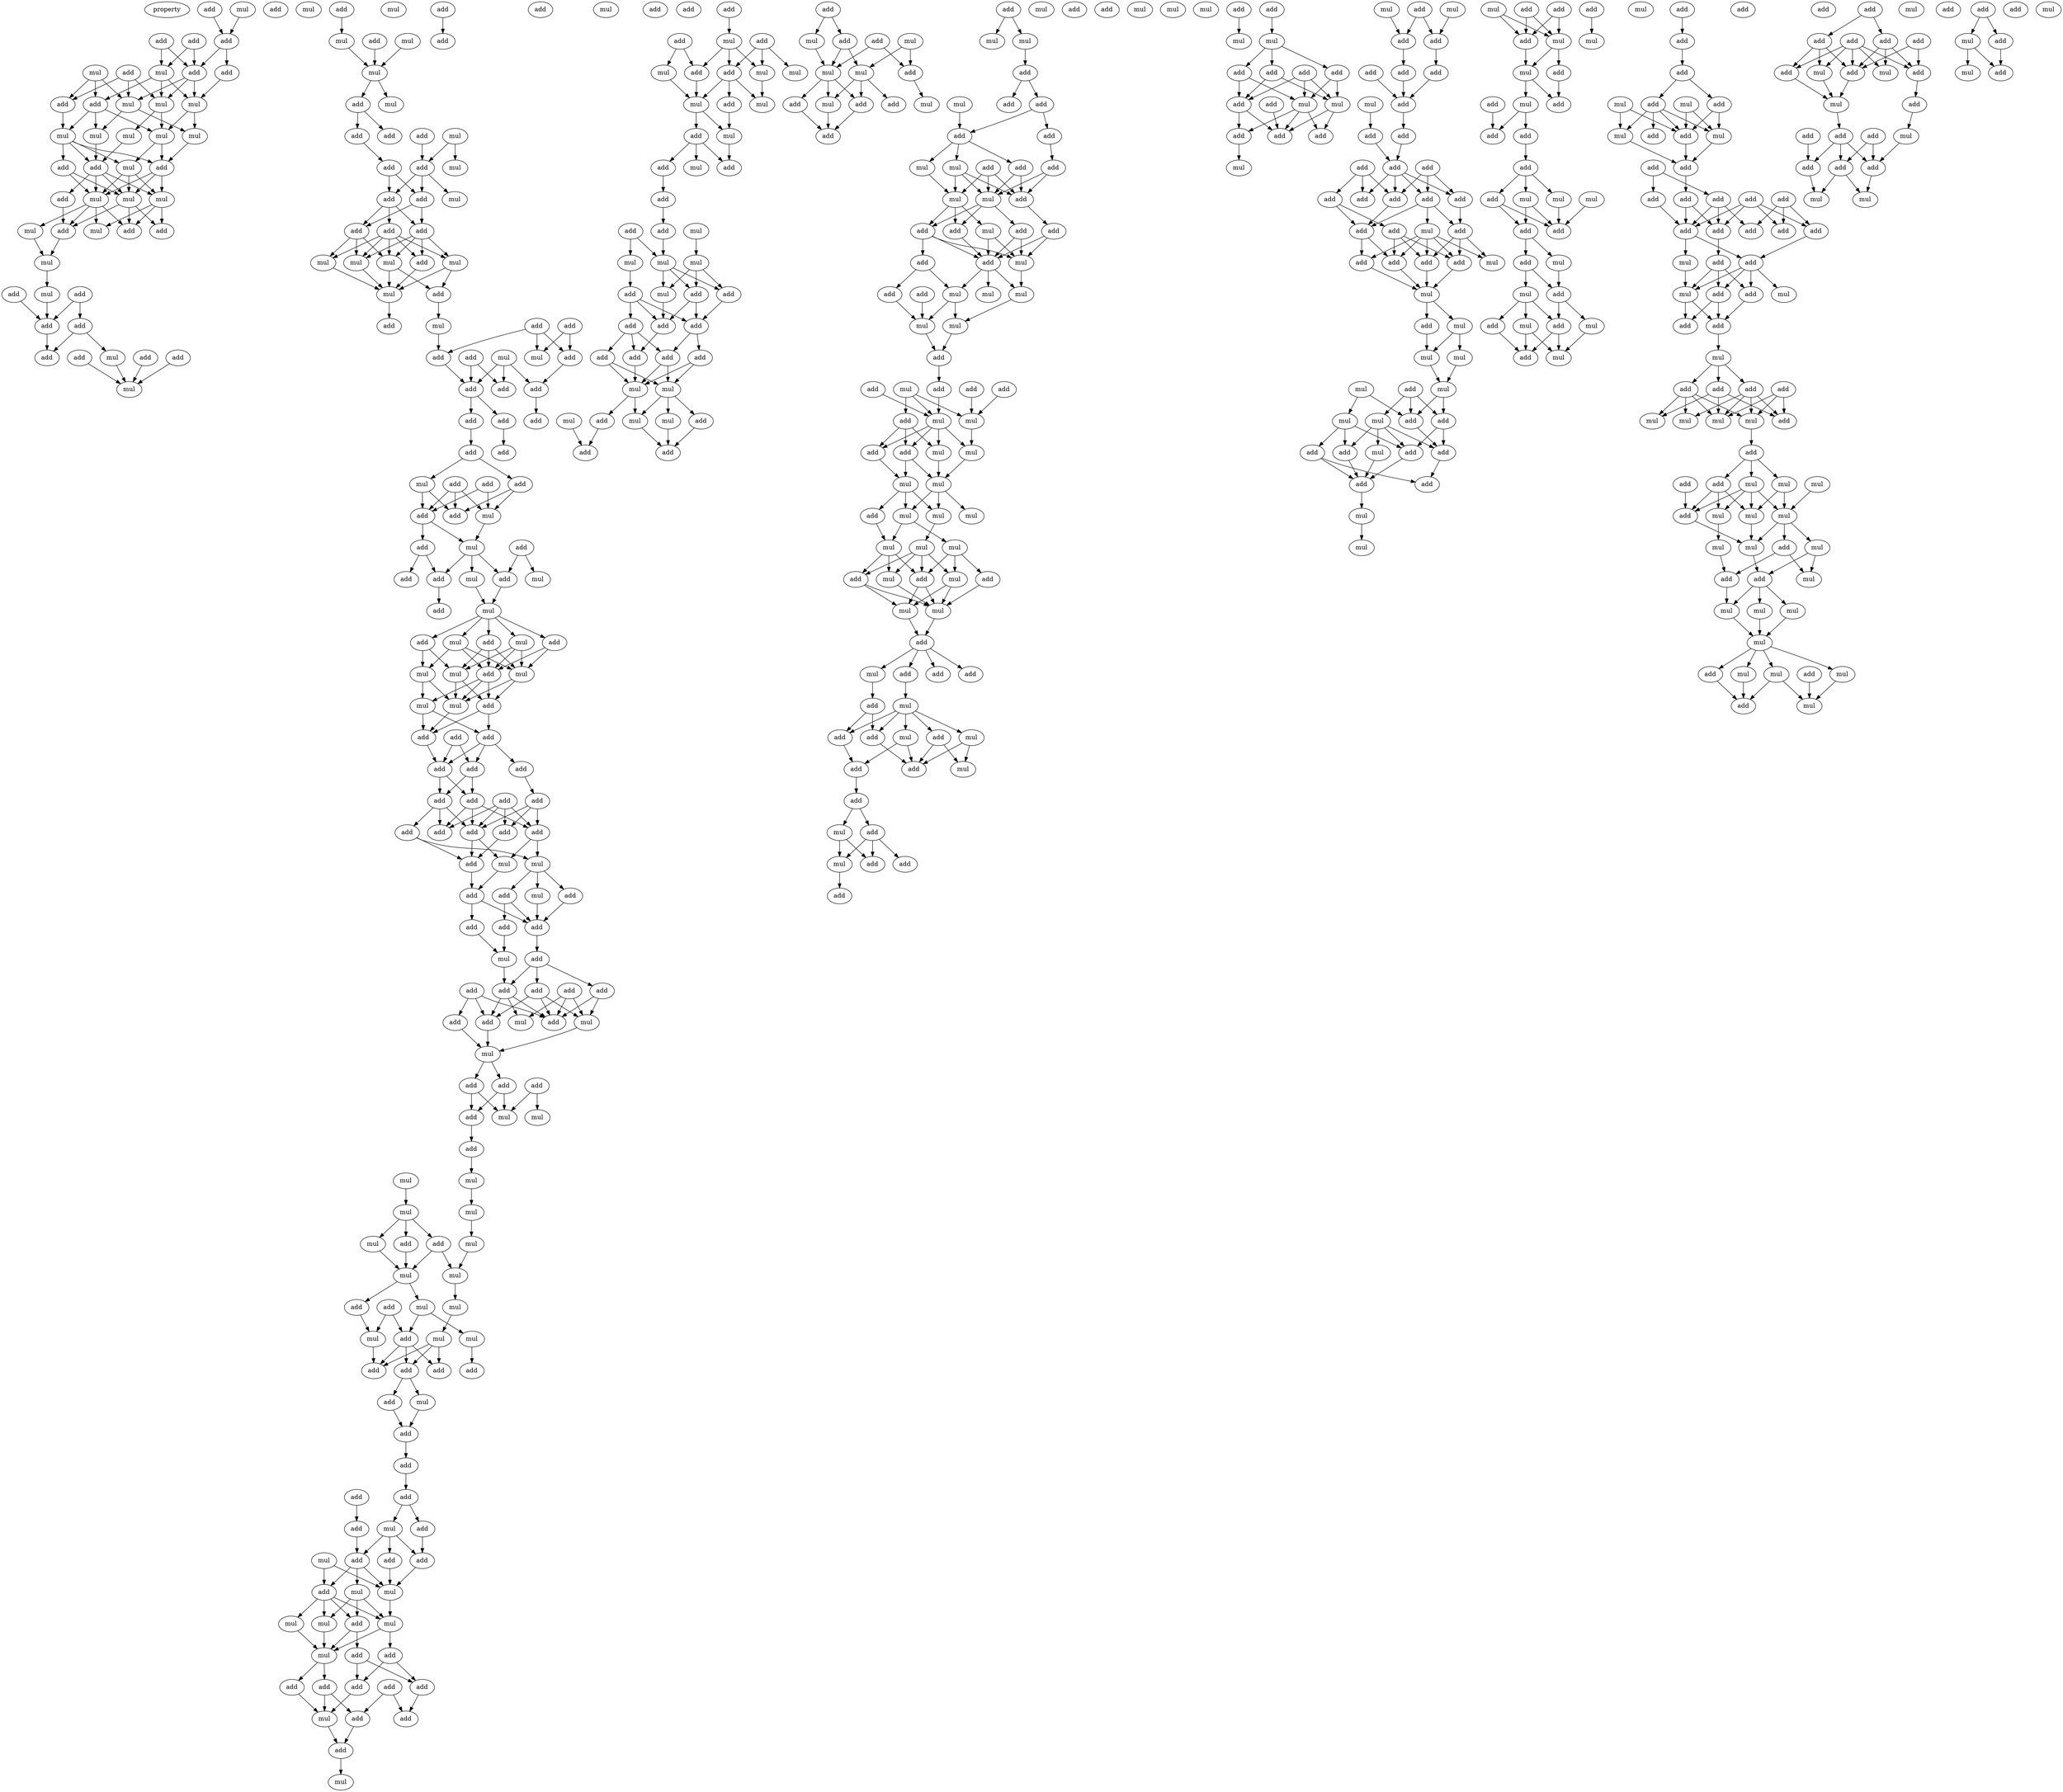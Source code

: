 digraph {
    node [fontcolor=black]
    property [mul=2,lf=1.9]
    0 [ label = add ];
    1 [ label = mul ];
    2 [ label = add ];
    3 [ label = add ];
    4 [ label = add ];
    5 [ label = add ];
    6 [ label = mul ];
    7 [ label = mul ];
    8 [ label = add ];
    9 [ label = add ];
    10 [ label = add ];
    11 [ label = add ];
    12 [ label = mul ];
    13 [ label = add ];
    14 [ label = mul ];
    15 [ label = mul ];
    16 [ label = mul ];
    17 [ label = mul ];
    18 [ label = mul ];
    19 [ label = mul ];
    20 [ label = mul ];
    21 [ label = add ];
    22 [ label = add ];
    23 [ label = add ];
    24 [ label = mul ];
    25 [ label = mul ];
    26 [ label = mul ];
    27 [ label = mul ];
    28 [ label = add ];
    29 [ label = add ];
    30 [ label = mul ];
    31 [ label = add ];
    32 [ label = mul ];
    33 [ label = add ];
    34 [ label = mul ];
    35 [ label = add ];
    36 [ label = mul ];
    37 [ label = add ];
    38 [ label = add ];
    39 [ label = add ];
    40 [ label = mul ];
    41 [ label = add ];
    42 [ label = add ];
    43 [ label = add ];
    44 [ label = add ];
    45 [ label = mul ];
    46 [ label = mul ];
    47 [ label = add ];
    48 [ label = mul ];
    49 [ label = add ];
    50 [ label = mul ];
    51 [ label = mul ];
    52 [ label = mul ];
    53 [ label = add ];
    54 [ label = mul ];
    55 [ label = add ];
    56 [ label = add ];
    57 [ label = mul ];
    58 [ label = add ];
    59 [ label = mul ];
    60 [ label = add ];
    61 [ label = add ];
    62 [ label = add ];
    63 [ label = mul ];
    64 [ label = add ];
    65 [ label = add ];
    66 [ label = add ];
    67 [ label = add ];
    68 [ label = mul ];
    69 [ label = mul ];
    70 [ label = mul ];
    71 [ label = add ];
    72 [ label = mul ];
    73 [ label = add ];
    74 [ label = mul ];
    75 [ label = add ];
    76 [ label = add ];
    77 [ label = add ];
    78 [ label = mul ];
    79 [ label = add ];
    80 [ label = add ];
    81 [ label = mul ];
    82 [ label = add ];
    83 [ label = mul ];
    84 [ label = add ];
    85 [ label = add ];
    86 [ label = add ];
    87 [ label = add ];
    88 [ label = add ];
    89 [ label = add ];
    90 [ label = add ];
    91 [ label = add ];
    92 [ label = add ];
    93 [ label = add ];
    94 [ label = add ];
    95 [ label = mul ];
    96 [ label = add ];
    97 [ label = add ];
    98 [ label = mul ];
    99 [ label = add ];
    100 [ label = add ];
    101 [ label = add ];
    102 [ label = add ];
    103 [ label = add ];
    104 [ label = mul ];
    105 [ label = add ];
    106 [ label = mul ];
    107 [ label = add ];
    108 [ label = mul ];
    109 [ label = add ];
    110 [ label = mul ];
    111 [ label = add ];
    112 [ label = add ];
    113 [ label = mul ];
    114 [ label = mul ];
    115 [ label = add ];
    116 [ label = add ];
    117 [ label = add ];
    118 [ label = mul ];
    119 [ label = mul ];
    120 [ label = mul ];
    121 [ label = mul ];
    122 [ label = add ];
    123 [ label = mul ];
    124 [ label = add ];
    125 [ label = add ];
    126 [ label = add ];
    127 [ label = add ];
    128 [ label = add ];
    129 [ label = add ];
    130 [ label = add ];
    131 [ label = add ];
    132 [ label = add ];
    133 [ label = add ];
    134 [ label = add ];
    135 [ label = add ];
    136 [ label = add ];
    137 [ label = add ];
    138 [ label = add ];
    139 [ label = add ];
    140 [ label = mul ];
    141 [ label = mul ];
    142 [ label = mul ];
    143 [ label = add ];
    144 [ label = add ];
    145 [ label = add ];
    146 [ label = add ];
    147 [ label = add ];
    148 [ label = add ];
    149 [ label = add ];
    150 [ label = mul ];
    151 [ label = add ];
    152 [ label = add ];
    153 [ label = add ];
    154 [ label = add ];
    155 [ label = add ];
    156 [ label = add ];
    157 [ label = add ];
    158 [ label = mul ];
    159 [ label = mul ];
    160 [ label = add ];
    161 [ label = mul ];
    162 [ label = add ];
    163 [ label = add ];
    164 [ label = add ];
    165 [ label = mul ];
    166 [ label = add ];
    167 [ label = mul ];
    168 [ label = add ];
    169 [ label = mul ];
    170 [ label = mul ];
    171 [ label = mul ];
    172 [ label = mul ];
    173 [ label = mul ];
    174 [ label = mul ];
    175 [ label = add ];
    176 [ label = mul ];
    177 [ label = add ];
    178 [ label = mul ];
    179 [ label = mul ];
    180 [ label = mul ];
    181 [ label = add ];
    182 [ label = mul ];
    183 [ label = add ];
    184 [ label = add ];
    185 [ label = mul ];
    186 [ label = mul ];
    187 [ label = mul ];
    188 [ label = add ];
    189 [ label = add ];
    190 [ label = add ];
    191 [ label = add ];
    192 [ label = add ];
    193 [ label = mul ];
    194 [ label = add ];
    195 [ label = add ];
    196 [ label = add ];
    197 [ label = add ];
    198 [ label = add ];
    199 [ label = add ];
    200 [ label = add ];
    201 [ label = mul ];
    202 [ label = add ];
    203 [ label = mul ];
    204 [ label = add ];
    205 [ label = add ];
    206 [ label = add ];
    207 [ label = add ];
    208 [ label = mul ];
    209 [ label = mul ];
    210 [ label = mul ];
    211 [ label = mul ];
    212 [ label = add ];
    213 [ label = mul ];
    214 [ label = add ];
    215 [ label = mul ];
    216 [ label = add ];
    217 [ label = add ];
    218 [ label = add ];
    219 [ label = add ];
    220 [ label = add ];
    221 [ label = add ];
    222 [ label = add ];
    223 [ label = mul ];
    224 [ label = add ];
    225 [ label = add ];
    226 [ label = mul ];
    227 [ label = add ];
    228 [ label = add ];
    229 [ label = add ];
    230 [ label = mul ];
    231 [ label = add ];
    232 [ label = add ];
    233 [ label = mul ];
    234 [ label = mul ];
    235 [ label = mul ];
    236 [ label = add ];
    237 [ label = mul ];
    238 [ label = mul ];
    239 [ label = mul ];
    240 [ label = add ];
    241 [ label = add ];
    242 [ label = mul ];
    243 [ label = add ];
    244 [ label = add ];
    245 [ label = add ];
    246 [ label = add ];
    247 [ label = mul ];
    248 [ label = mul ];
    249 [ label = mul ];
    250 [ label = mul ];
    251 [ label = mul ];
    252 [ label = add ];
    253 [ label = add ];
    254 [ label = add ];
    255 [ label = add ];
    256 [ label = add ];
    257 [ label = add ];
    258 [ label = add ];
    259 [ label = add ];
    260 [ label = add ];
    261 [ label = add ];
    262 [ label = mul ];
    263 [ label = mul ];
    264 [ label = add ];
    265 [ label = mul ];
    266 [ label = mul ];
    267 [ label = add ];
    268 [ label = mul ];
    269 [ label = add ];
    270 [ label = add ];
    271 [ label = add ];
    272 [ label = mul ];
    273 [ label = mul ];
    274 [ label = add ];
    275 [ label = add ];
    276 [ label = mul ];
    277 [ label = mul ];
    278 [ label = add ];
    279 [ label = mul ];
    280 [ label = add ];
    281 [ label = add ];
    282 [ label = mul ];
    283 [ label = add ];
    284 [ label = add ];
    285 [ label = add ];
    286 [ label = mul ];
    287 [ label = mul ];
    288 [ label = mul ];
    289 [ label = add ];
    290 [ label = add ];
    291 [ label = mul ];
    292 [ label = add ];
    293 [ label = add ];
    294 [ label = add ];
    295 [ label = add ];
    296 [ label = mul ];
    297 [ label = mul ];
    298 [ label = add ];
    299 [ label = add ];
    300 [ label = add ];
    301 [ label = mul ];
    302 [ label = mul ];
    303 [ label = add ];
    304 [ label = add ];
    305 [ label = mul ];
    306 [ label = add ];
    307 [ label = add ];
    308 [ label = mul ];
    309 [ label = add ];
    310 [ label = add ];
    311 [ label = mul ];
    312 [ label = add ];
    313 [ label = mul ];
    314 [ label = mul ];
    315 [ label = add ];
    316 [ label = mul ];
    317 [ label = mul ];
    318 [ label = add ];
    319 [ label = add ];
    320 [ label = add ];
    321 [ label = add ];
    322 [ label = mul ];
    323 [ label = add ];
    324 [ label = mul ];
    325 [ label = mul ];
    326 [ label = add ];
    327 [ label = add ];
    328 [ label = mul ];
    329 [ label = add ];
    330 [ label = mul ];
    331 [ label = add ];
    332 [ label = mul ];
    333 [ label = mul ];
    334 [ label = mul ];
    335 [ label = mul ];
    336 [ label = add ];
    337 [ label = mul ];
    338 [ label = mul ];
    339 [ label = mul ];
    340 [ label = mul ];
    341 [ label = add ];
    342 [ label = mul ];
    343 [ label = add ];
    344 [ label = mul ];
    345 [ label = add ];
    346 [ label = mul ];
    347 [ label = mul ];
    348 [ label = add ];
    349 [ label = add ];
    350 [ label = add ];
    351 [ label = mul ];
    352 [ label = add ];
    353 [ label = add ];
    354 [ label = mul ];
    355 [ label = mul ];
    356 [ label = mul ];
    357 [ label = add ];
    358 [ label = add ];
    359 [ label = add ];
    360 [ label = add ];
    361 [ label = add ];
    362 [ label = mul ];
    363 [ label = add ];
    364 [ label = mul ];
    365 [ label = add ];
    366 [ label = add ];
    367 [ label = add ];
    368 [ label = mul ];
    369 [ label = add ];
    370 [ label = mul ];
    371 [ label = add ];
    372 [ label = mul ];
    373 [ label = mul ];
    374 [ label = add ];
    375 [ label = add ];
    376 [ label = mul ];
    377 [ label = mul ];
    378 [ label = add ];
    379 [ label = add ];
    380 [ label = add ];
    381 [ label = add ];
    382 [ label = mul ];
    383 [ label = add ];
    384 [ label = mul ];
    385 [ label = add ];
    386 [ label = add ];
    387 [ label = add ];
    388 [ label = add ];
    389 [ label = mul ];
    390 [ label = mul ];
    391 [ label = mul ];
    392 [ label = add ];
    393 [ label = add ];
    394 [ label = add ];
    395 [ label = add ];
    396 [ label = add ];
    397 [ label = add ];
    398 [ label = add ];
    399 [ label = mul ];
    400 [ label = add ];
    401 [ label = add ];
    402 [ label = add ];
    403 [ label = add ];
    404 [ label = add ];
    405 [ label = add ];
    406 [ label = add ];
    407 [ label = add ];
    408 [ label = add ];
    409 [ label = add ];
    410 [ label = add ];
    411 [ label = add ];
    412 [ label = add ];
    413 [ label = mul ];
    414 [ label = add ];
    415 [ label = add ];
    416 [ label = add ];
    417 [ label = add ];
    418 [ label = mul ];
    419 [ label = mul ];
    420 [ label = add ];
    421 [ label = mul ];
    422 [ label = mul ];
    423 [ label = mul ];
    424 [ label = add ];
    425 [ label = mul ];
    426 [ label = mul ];
    427 [ label = mul ];
    428 [ label = mul ];
    429 [ label = add ];
    430 [ label = add ];
    431 [ label = add ];
    432 [ label = mul ];
    433 [ label = add ];
    434 [ label = add ];
    435 [ label = add ];
    436 [ label = add ];
    437 [ label = add ];
    438 [ label = mul ];
    439 [ label = mul ];
    440 [ label = add ];
    441 [ label = add ];
    442 [ label = mul ];
    443 [ label = mul ];
    444 [ label = add ];
    445 [ label = mul ];
    446 [ label = add ];
    447 [ label = add ];
    448 [ label = mul ];
    449 [ label = add ];
    450 [ label = add ];
    451 [ label = add ];
    452 [ label = add ];
    453 [ label = mul ];
    454 [ label = mul ];
    455 [ label = mul ];
    456 [ label = add ];
    457 [ label = add ];
    458 [ label = add ];
    459 [ label = mul ];
    460 [ label = add ];
    461 [ label = mul ];
    462 [ label = add ];
    463 [ label = add ];
    464 [ label = mul ];
    465 [ label = mul ];
    466 [ label = add ];
    467 [ label = add ];
    468 [ label = mul ];
    469 [ label = add ];
    470 [ label = mul ];
    471 [ label = mul ];
    472 [ label = add ];
    473 [ label = add ];
    474 [ label = add ];
    475 [ label = add ];
    476 [ label = add ];
    477 [ label = mul ];
    478 [ label = mul ];
    479 [ label = add ];
    480 [ label = add ];
    481 [ label = mul ];
    482 [ label = add ];
    483 [ label = add ];
    484 [ label = mul ];
    485 [ label = add ];
    486 [ label = add ];
    487 [ label = add ];
    488 [ label = add ];
    489 [ label = add ];
    490 [ label = add ];
    491 [ label = add ];
    492 [ label = add ];
    493 [ label = add ];
    494 [ label = add ];
    495 [ label = add ];
    496 [ label = add ];
    497 [ label = mul ];
    498 [ label = add ];
    499 [ label = add ];
    500 [ label = add ];
    501 [ label = mul ];
    502 [ label = mul ];
    503 [ label = add ];
    504 [ label = add ];
    505 [ label = add ];
    506 [ label = mul ];
    507 [ label = add ];
    508 [ label = add ];
    509 [ label = add ];
    510 [ label = add ];
    511 [ label = mul ];
    512 [ label = mul ];
    513 [ label = mul ];
    514 [ label = add ];
    515 [ label = mul ];
    516 [ label = add ];
    517 [ label = mul ];
    518 [ label = add ];
    519 [ label = mul ];
    520 [ label = add ];
    521 [ label = mul ];
    522 [ label = mul ];
    523 [ label = mul ];
    524 [ label = add ];
    525 [ label = mul ];
    526 [ label = mul ];
    527 [ label = mul ];
    528 [ label = mul ];
    529 [ label = add ];
    530 [ label = add ];
    531 [ label = mul ];
    532 [ label = add ];
    533 [ label = mul ];
    534 [ label = mul ];
    535 [ label = mul ];
    536 [ label = mul ];
    537 [ label = mul ];
    538 [ label = mul ];
    539 [ label = add ];
    540 [ label = add ];
    541 [ label = mul ];
    542 [ label = add ];
    543 [ label = mul ];
    544 [ label = add ];
    545 [ label = add ];
    546 [ label = mul ];
    547 [ label = add ];
    548 [ label = add ];
    549 [ label = add ];
    550 [ label = mul ];
    551 [ label = add ];
    552 [ label = add ];
    553 [ label = add ];
    554 [ label = mul ];
    555 [ label = add ];
    556 [ label = mul ];
    557 [ label = add ];
    558 [ label = add ];
    559 [ label = add ];
    560 [ label = mul ];
    561 [ label = add ];
    562 [ label = add ];
    563 [ label = add ];
    564 [ label = add ];
    565 [ label = mul ];
    566 [ label = mul ];
    567 [ label = add ];
    568 [ label = mul ];
    569 [ label = add ];
    570 [ label = mul ];
    571 [ label = add ];
    572 [ label = add ];
    573 [ label = mul ];
    0 -> 4 [ name = 0 ];
    1 -> 4 [ name = 1 ];
    3 -> 6 [ name = 2 ];
    3 -> 10 [ name = 3 ];
    4 -> 8 [ name = 4 ];
    4 -> 10 [ name = 5 ];
    5 -> 6 [ name = 6 ];
    5 -> 10 [ name = 7 ];
    6 -> 12 [ name = 8 ];
    6 -> 13 [ name = 9 ];
    6 -> 15 [ name = 10 ];
    7 -> 11 [ name = 11 ];
    7 -> 13 [ name = 12 ];
    7 -> 14 [ name = 13 ];
    8 -> 15 [ name = 14 ];
    9 -> 11 [ name = 15 ];
    9 -> 12 [ name = 16 ];
    9 -> 14 [ name = 17 ];
    10 -> 12 [ name = 18 ];
    10 -> 14 [ name = 19 ];
    10 -> 15 [ name = 20 ];
    11 -> 16 [ name = 21 ];
    12 -> 19 [ name = 22 ];
    12 -> 20 [ name = 23 ];
    13 -> 16 [ name = 24 ];
    13 -> 18 [ name = 25 ];
    13 -> 19 [ name = 26 ];
    14 -> 17 [ name = 27 ];
    14 -> 18 [ name = 28 ];
    15 -> 17 [ name = 29 ];
    15 -> 19 [ name = 30 ];
    16 -> 21 [ name = 31 ];
    16 -> 22 [ name = 32 ];
    16 -> 23 [ name = 33 ];
    16 -> 24 [ name = 34 ];
    17 -> 21 [ name = 35 ];
    18 -> 23 [ name = 36 ];
    19 -> 21 [ name = 37 ];
    19 -> 24 [ name = 38 ];
    20 -> 23 [ name = 39 ];
    21 -> 25 [ name = 40 ];
    21 -> 26 [ name = 41 ];
    21 -> 27 [ name = 42 ];
    22 -> 26 [ name = 43 ];
    22 -> 27 [ name = 44 ];
    23 -> 25 [ name = 45 ];
    23 -> 26 [ name = 46 ];
    23 -> 27 [ name = 47 ];
    23 -> 28 [ name = 48 ];
    24 -> 25 [ name = 49 ];
    24 -> 26 [ name = 50 ];
    24 -> 27 [ name = 51 ];
    25 -> 29 [ name = 52 ];
    25 -> 30 [ name = 53 ];
    25 -> 31 [ name = 54 ];
    26 -> 30 [ name = 55 ];
    26 -> 31 [ name = 56 ];
    26 -> 32 [ name = 57 ];
    26 -> 33 [ name = 58 ];
    27 -> 29 [ name = 59 ];
    27 -> 31 [ name = 60 ];
    27 -> 33 [ name = 61 ];
    28 -> 33 [ name = 62 ];
    32 -> 34 [ name = 63 ];
    33 -> 34 [ name = 64 ];
    34 -> 36 [ name = 65 ];
    35 -> 38 [ name = 66 ];
    35 -> 39 [ name = 67 ];
    36 -> 38 [ name = 68 ];
    37 -> 38 [ name = 69 ];
    38 -> 41 [ name = 70 ];
    39 -> 40 [ name = 71 ];
    39 -> 41 [ name = 72 ];
    40 -> 45 [ name = 73 ];
    42 -> 45 [ name = 74 ];
    43 -> 45 [ name = 75 ];
    44 -> 45 [ name = 76 ];
    47 -> 51 [ name = 77 ];
    49 -> 52 [ name = 78 ];
    50 -> 52 [ name = 79 ];
    51 -> 52 [ name = 80 ];
    52 -> 53 [ name = 81 ];
    52 -> 54 [ name = 82 ];
    53 -> 56 [ name = 83 ];
    53 -> 58 [ name = 84 ];
    55 -> 60 [ name = 85 ];
    56 -> 61 [ name = 86 ];
    57 -> 59 [ name = 87 ];
    57 -> 60 [ name = 88 ];
    60 -> 62 [ name = 89 ];
    60 -> 63 [ name = 90 ];
    60 -> 64 [ name = 91 ];
    61 -> 62 [ name = 92 ];
    61 -> 64 [ name = 93 ];
    62 -> 66 [ name = 94 ];
    62 -> 67 [ name = 95 ];
    64 -> 65 [ name = 96 ];
    64 -> 66 [ name = 97 ];
    64 -> 67 [ name = 98 ];
    65 -> 68 [ name = 99 ];
    65 -> 69 [ name = 100 ];
    65 -> 70 [ name = 101 ];
    65 -> 71 [ name = 102 ];
    65 -> 72 [ name = 103 ];
    66 -> 69 [ name = 104 ];
    66 -> 70 [ name = 105 ];
    66 -> 72 [ name = 106 ];
    67 -> 68 [ name = 107 ];
    67 -> 70 [ name = 108 ];
    67 -> 71 [ name = 109 ];
    67 -> 72 [ name = 110 ];
    68 -> 73 [ name = 111 ];
    68 -> 74 [ name = 112 ];
    69 -> 74 [ name = 113 ];
    70 -> 73 [ name = 114 ];
    70 -> 74 [ name = 115 ];
    71 -> 74 [ name = 116 ];
    72 -> 74 [ name = 117 ];
    73 -> 78 [ name = 118 ];
    74 -> 75 [ name = 119 ];
    76 -> 79 [ name = 120 ];
    76 -> 81 [ name = 121 ];
    77 -> 79 [ name = 122 ];
    77 -> 80 [ name = 123 ];
    77 -> 81 [ name = 124 ];
    78 -> 80 [ name = 125 ];
    79 -> 84 [ name = 126 ];
    80 -> 85 [ name = 127 ];
    82 -> 85 [ name = 128 ];
    82 -> 86 [ name = 129 ];
    83 -> 84 [ name = 130 ];
    83 -> 85 [ name = 131 ];
    83 -> 86 [ name = 132 ];
    84 -> 90 [ name = 133 ];
    85 -> 87 [ name = 134 ];
    85 -> 88 [ name = 135 ];
    87 -> 92 [ name = 136 ];
    88 -> 91 [ name = 137 ];
    89 -> 93 [ name = 138 ];
    92 -> 94 [ name = 139 ];
    92 -> 95 [ name = 140 ];
    94 -> 98 [ name = 141 ];
    94 -> 100 [ name = 142 ];
    95 -> 99 [ name = 143 ];
    95 -> 100 [ name = 144 ];
    96 -> 98 [ name = 145 ];
    96 -> 99 [ name = 146 ];
    96 -> 100 [ name = 147 ];
    97 -> 98 [ name = 148 ];
    97 -> 99 [ name = 149 ];
    98 -> 104 [ name = 150 ];
    99 -> 103 [ name = 151 ];
    99 -> 104 [ name = 152 ];
    102 -> 105 [ name = 153 ];
    102 -> 106 [ name = 154 ];
    103 -> 107 [ name = 155 ];
    103 -> 109 [ name = 156 ];
    104 -> 105 [ name = 157 ];
    104 -> 108 [ name = 158 ];
    104 -> 109 [ name = 159 ];
    105 -> 110 [ name = 160 ];
    108 -> 110 [ name = 161 ];
    109 -> 111 [ name = 162 ];
    110 -> 112 [ name = 163 ];
    110 -> 113 [ name = 164 ];
    110 -> 114 [ name = 165 ];
    110 -> 115 [ name = 166 ];
    110 -> 116 [ name = 167 ];
    112 -> 117 [ name = 168 ];
    112 -> 119 [ name = 169 ];
    113 -> 117 [ name = 170 ];
    113 -> 119 [ name = 171 ];
    113 -> 120 [ name = 172 ];
    114 -> 117 [ name = 173 ];
    114 -> 118 [ name = 174 ];
    114 -> 119 [ name = 175 ];
    115 -> 117 [ name = 176 ];
    115 -> 119 [ name = 177 ];
    115 -> 120 [ name = 178 ];
    116 -> 118 [ name = 179 ];
    116 -> 120 [ name = 180 ];
    117 -> 121 [ name = 181 ];
    117 -> 122 [ name = 182 ];
    117 -> 123 [ name = 183 ];
    118 -> 121 [ name = 184 ];
    118 -> 123 [ name = 185 ];
    119 -> 121 [ name = 186 ];
    119 -> 122 [ name = 187 ];
    120 -> 121 [ name = 188 ];
    120 -> 122 [ name = 189 ];
    121 -> 124 [ name = 190 ];
    122 -> 124 [ name = 191 ];
    122 -> 126 [ name = 192 ];
    123 -> 124 [ name = 193 ];
    123 -> 126 [ name = 194 ];
    124 -> 128 [ name = 195 ];
    125 -> 127 [ name = 196 ];
    125 -> 128 [ name = 197 ];
    126 -> 127 [ name = 198 ];
    126 -> 128 [ name = 199 ];
    126 -> 129 [ name = 200 ];
    127 -> 132 [ name = 201 ];
    127 -> 133 [ name = 202 ];
    128 -> 132 [ name = 203 ];
    128 -> 133 [ name = 204 ];
    129 -> 130 [ name = 205 ];
    130 -> 134 [ name = 206 ];
    130 -> 137 [ name = 207 ];
    130 -> 138 [ name = 208 ];
    131 -> 134 [ name = 209 ];
    131 -> 136 [ name = 210 ];
    131 -> 137 [ name = 211 ];
    131 -> 138 [ name = 212 ];
    132 -> 134 [ name = 213 ];
    132 -> 135 [ name = 214 ];
    132 -> 136 [ name = 215 ];
    133 -> 134 [ name = 216 ];
    133 -> 136 [ name = 217 ];
    133 -> 137 [ name = 218 ];
    134 -> 139 [ name = 219 ];
    134 -> 141 [ name = 220 ];
    135 -> 139 [ name = 221 ];
    135 -> 140 [ name = 222 ];
    137 -> 140 [ name = 223 ];
    137 -> 141 [ name = 224 ];
    138 -> 139 [ name = 225 ];
    139 -> 145 [ name = 226 ];
    140 -> 142 [ name = 227 ];
    140 -> 143 [ name = 228 ];
    140 -> 144 [ name = 229 ];
    141 -> 145 [ name = 230 ];
    142 -> 146 [ name = 231 ];
    143 -> 146 [ name = 232 ];
    143 -> 148 [ name = 233 ];
    144 -> 146 [ name = 234 ];
    145 -> 146 [ name = 235 ];
    145 -> 147 [ name = 236 ];
    146 -> 149 [ name = 237 ];
    147 -> 150 [ name = 238 ];
    148 -> 150 [ name = 239 ];
    149 -> 153 [ name = 240 ];
    149 -> 154 [ name = 241 ];
    149 -> 155 [ name = 242 ];
    150 -> 153 [ name = 243 ];
    151 -> 156 [ name = 244 ];
    151 -> 157 [ name = 245 ];
    151 -> 160 [ name = 246 ];
    152 -> 157 [ name = 247 ];
    152 -> 158 [ name = 248 ];
    152 -> 159 [ name = 249 ];
    153 -> 156 [ name = 250 ];
    153 -> 157 [ name = 251 ];
    153 -> 158 [ name = 252 ];
    154 -> 156 [ name = 253 ];
    154 -> 157 [ name = 254 ];
    154 -> 159 [ name = 255 ];
    155 -> 157 [ name = 256 ];
    155 -> 159 [ name = 257 ];
    156 -> 161 [ name = 258 ];
    159 -> 161 [ name = 259 ];
    160 -> 161 [ name = 260 ];
    161 -> 162 [ name = 261 ];
    161 -> 163 [ name = 262 ];
    162 -> 165 [ name = 263 ];
    162 -> 166 [ name = 264 ];
    163 -> 165 [ name = 265 ];
    163 -> 166 [ name = 266 ];
    164 -> 165 [ name = 267 ];
    164 -> 167 [ name = 268 ];
    166 -> 168 [ name = 269 ];
    168 -> 171 [ name = 270 ];
    169 -> 173 [ name = 271 ];
    171 -> 172 [ name = 272 ];
    172 -> 176 [ name = 273 ];
    173 -> 174 [ name = 274 ];
    173 -> 175 [ name = 275 ];
    173 -> 177 [ name = 276 ];
    174 -> 178 [ name = 277 ];
    175 -> 178 [ name = 278 ];
    176 -> 179 [ name = 279 ];
    177 -> 178 [ name = 280 ];
    177 -> 179 [ name = 281 ];
    178 -> 180 [ name = 282 ];
    178 -> 183 [ name = 283 ];
    179 -> 182 [ name = 284 ];
    180 -> 184 [ name = 285 ];
    180 -> 186 [ name = 286 ];
    181 -> 184 [ name = 287 ];
    181 -> 185 [ name = 288 ];
    182 -> 187 [ name = 289 ];
    183 -> 185 [ name = 290 ];
    184 -> 188 [ name = 291 ];
    184 -> 189 [ name = 292 ];
    184 -> 191 [ name = 293 ];
    185 -> 188 [ name = 294 ];
    186 -> 190 [ name = 295 ];
    187 -> 188 [ name = 296 ];
    187 -> 189 [ name = 297 ];
    187 -> 191 [ name = 298 ];
    189 -> 192 [ name = 299 ];
    189 -> 193 [ name = 300 ];
    192 -> 194 [ name = 301 ];
    193 -> 194 [ name = 302 ];
    194 -> 196 [ name = 303 ];
    196 -> 198 [ name = 304 ];
    198 -> 201 [ name = 305 ];
    198 -> 202 [ name = 306 ];
    199 -> 200 [ name = 307 ];
    200 -> 205 [ name = 308 ];
    201 -> 204 [ name = 309 ];
    201 -> 205 [ name = 310 ];
    201 -> 206 [ name = 311 ];
    202 -> 204 [ name = 312 ];
    203 -> 207 [ name = 313 ];
    203 -> 208 [ name = 314 ];
    204 -> 208 [ name = 315 ];
    205 -> 207 [ name = 316 ];
    205 -> 208 [ name = 317 ];
    205 -> 209 [ name = 318 ];
    206 -> 208 [ name = 319 ];
    207 -> 210 [ name = 320 ];
    207 -> 211 [ name = 321 ];
    207 -> 212 [ name = 322 ];
    207 -> 213 [ name = 323 ];
    208 -> 210 [ name = 324 ];
    209 -> 210 [ name = 325 ];
    209 -> 211 [ name = 326 ];
    209 -> 212 [ name = 327 ];
    210 -> 214 [ name = 328 ];
    210 -> 215 [ name = 329 ];
    211 -> 215 [ name = 330 ];
    212 -> 215 [ name = 331 ];
    212 -> 216 [ name = 332 ];
    213 -> 215 [ name = 333 ];
    214 -> 220 [ name = 334 ];
    214 -> 221 [ name = 335 ];
    215 -> 217 [ name = 336 ];
    215 -> 219 [ name = 337 ];
    216 -> 220 [ name = 338 ];
    216 -> 221 [ name = 339 ];
    217 -> 223 [ name = 340 ];
    218 -> 222 [ name = 341 ];
    218 -> 224 [ name = 342 ];
    219 -> 222 [ name = 343 ];
    219 -> 223 [ name = 344 ];
    220 -> 223 [ name = 345 ];
    221 -> 224 [ name = 346 ];
    222 -> 225 [ name = 347 ];
    223 -> 225 [ name = 348 ];
    225 -> 226 [ name = 349 ];
    227 -> 230 [ name = 350 ];
    228 -> 231 [ name = 351 ];
    228 -> 233 [ name = 352 ];
    229 -> 232 [ name = 353 ];
    229 -> 234 [ name = 354 ];
    229 -> 235 [ name = 355 ];
    230 -> 231 [ name = 356 ];
    230 -> 232 [ name = 357 ];
    230 -> 235 [ name = 358 ];
    231 -> 237 [ name = 359 ];
    232 -> 236 [ name = 360 ];
    232 -> 237 [ name = 361 ];
    232 -> 238 [ name = 362 ];
    233 -> 237 [ name = 363 ];
    235 -> 238 [ name = 364 ];
    236 -> 239 [ name = 365 ];
    237 -> 239 [ name = 366 ];
    237 -> 240 [ name = 367 ];
    239 -> 243 [ name = 368 ];
    240 -> 241 [ name = 369 ];
    240 -> 242 [ name = 370 ];
    240 -> 243 [ name = 371 ];
    241 -> 244 [ name = 372 ];
    244 -> 245 [ name = 373 ];
    245 -> 250 [ name = 374 ];
    246 -> 249 [ name = 375 ];
    246 -> 250 [ name = 376 ];
    247 -> 248 [ name = 377 ];
    248 -> 251 [ name = 378 ];
    248 -> 253 [ name = 379 ];
    248 -> 254 [ name = 380 ];
    249 -> 252 [ name = 381 ];
    250 -> 251 [ name = 382 ];
    250 -> 253 [ name = 383 ];
    250 -> 254 [ name = 384 ];
    251 -> 256 [ name = 385 ];
    252 -> 255 [ name = 386 ];
    252 -> 256 [ name = 387 ];
    252 -> 257 [ name = 388 ];
    253 -> 255 [ name = 389 ];
    253 -> 256 [ name = 390 ];
    254 -> 255 [ name = 391 ];
    255 -> 259 [ name = 392 ];
    255 -> 261 [ name = 393 ];
    256 -> 258 [ name = 394 ];
    257 -> 258 [ name = 395 ];
    257 -> 259 [ name = 396 ];
    257 -> 260 [ name = 397 ];
    258 -> 263 [ name = 398 ];
    259 -> 262 [ name = 399 ];
    259 -> 263 [ name = 400 ];
    260 -> 262 [ name = 401 ];
    260 -> 263 [ name = 402 ];
    261 -> 262 [ name = 403 ];
    261 -> 263 [ name = 404 ];
    262 -> 266 [ name = 405 ];
    262 -> 267 [ name = 406 ];
    262 -> 268 [ name = 407 ];
    263 -> 264 [ name = 408 ];
    263 -> 268 [ name = 409 ];
    264 -> 269 [ name = 410 ];
    265 -> 269 [ name = 411 ];
    266 -> 270 [ name = 412 ];
    267 -> 270 [ name = 413 ];
    268 -> 270 [ name = 414 ];
    271 -> 273 [ name = 415 ];
    271 -> 274 [ name = 416 ];
    272 -> 277 [ name = 417 ];
    272 -> 278 [ name = 418 ];
    273 -> 276 [ name = 419 ];
    274 -> 276 [ name = 420 ];
    274 -> 277 [ name = 421 ];
    275 -> 276 [ name = 422 ];
    275 -> 278 [ name = 423 ];
    276 -> 279 [ name = 424 ];
    276 -> 280 [ name = 425 ];
    276 -> 281 [ name = 426 ];
    277 -> 279 [ name = 427 ];
    277 -> 281 [ name = 428 ];
    277 -> 283 [ name = 429 ];
    278 -> 282 [ name = 430 ];
    279 -> 284 [ name = 431 ];
    280 -> 284 [ name = 432 ];
    281 -> 284 [ name = 433 ];
    285 -> 287 [ name = 434 ];
    285 -> 288 [ name = 435 ];
    288 -> 289 [ name = 436 ];
    289 -> 290 [ name = 437 ];
    289 -> 292 [ name = 438 ];
    290 -> 293 [ name = 439 ];
    290 -> 294 [ name = 440 ];
    291 -> 294 [ name = 441 ];
    293 -> 299 [ name = 442 ];
    294 -> 296 [ name = 443 ];
    294 -> 297 [ name = 444 ];
    294 -> 298 [ name = 445 ];
    295 -> 300 [ name = 446 ];
    295 -> 301 [ name = 447 ];
    295 -> 302 [ name = 448 ];
    296 -> 302 [ name = 449 ];
    297 -> 300 [ name = 450 ];
    297 -> 301 [ name = 451 ];
    297 -> 302 [ name = 452 ];
    298 -> 300 [ name = 453 ];
    298 -> 301 [ name = 454 ];
    299 -> 300 [ name = 455 ];
    299 -> 301 [ name = 456 ];
    300 -> 304 [ name = 457 ];
    301 -> 303 [ name = 458 ];
    301 -> 306 [ name = 459 ];
    301 -> 307 [ name = 460 ];
    302 -> 305 [ name = 461 ];
    302 -> 306 [ name = 462 ];
    302 -> 307 [ name = 463 ];
    303 -> 308 [ name = 464 ];
    303 -> 309 [ name = 465 ];
    304 -> 308 [ name = 466 ];
    304 -> 309 [ name = 467 ];
    305 -> 308 [ name = 468 ];
    305 -> 309 [ name = 469 ];
    306 -> 308 [ name = 470 ];
    306 -> 309 [ name = 471 ];
    306 -> 310 [ name = 472 ];
    307 -> 309 [ name = 473 ];
    308 -> 311 [ name = 474 ];
    309 -> 311 [ name = 475 ];
    309 -> 313 [ name = 476 ];
    309 -> 314 [ name = 477 ];
    310 -> 312 [ name = 478 ];
    310 -> 313 [ name = 479 ];
    311 -> 317 [ name = 480 ];
    312 -> 316 [ name = 481 ];
    313 -> 316 [ name = 482 ];
    313 -> 317 [ name = 483 ];
    315 -> 316 [ name = 484 ];
    316 -> 318 [ name = 485 ];
    317 -> 318 [ name = 486 ];
    318 -> 320 [ name = 487 ];
    319 -> 325 [ name = 488 ];
    320 -> 325 [ name = 489 ];
    321 -> 324 [ name = 490 ];
    322 -> 324 [ name = 491 ];
    322 -> 325 [ name = 492 ];
    322 -> 326 [ name = 493 ];
    323 -> 324 [ name = 494 ];
    324 -> 328 [ name = 495 ];
    325 -> 327 [ name = 496 ];
    325 -> 328 [ name = 497 ];
    325 -> 329 [ name = 498 ];
    325 -> 330 [ name = 499 ];
    326 -> 327 [ name = 500 ];
    326 -> 329 [ name = 501 ];
    326 -> 330 [ name = 502 ];
    327 -> 332 [ name = 503 ];
    327 -> 333 [ name = 504 ];
    328 -> 333 [ name = 505 ];
    329 -> 332 [ name = 506 ];
    330 -> 333 [ name = 507 ];
    332 -> 334 [ name = 508 ];
    332 -> 336 [ name = 509 ];
    332 -> 337 [ name = 510 ];
    333 -> 334 [ name = 511 ];
    333 -> 335 [ name = 512 ];
    333 -> 337 [ name = 513 ];
    334 -> 338 [ name = 514 ];
    336 -> 340 [ name = 515 ];
    337 -> 339 [ name = 516 ];
    337 -> 340 [ name = 517 ];
    338 -> 342 [ name = 518 ];
    338 -> 343 [ name = 519 ];
    338 -> 344 [ name = 520 ];
    338 -> 345 [ name = 521 ];
    339 -> 341 [ name = 522 ];
    339 -> 343 [ name = 523 ];
    339 -> 344 [ name = 524 ];
    340 -> 342 [ name = 525 ];
    340 -> 343 [ name = 526 ];
    340 -> 345 [ name = 527 ];
    341 -> 346 [ name = 528 ];
    342 -> 346 [ name = 529 ];
    343 -> 346 [ name = 530 ];
    343 -> 347 [ name = 531 ];
    344 -> 346 [ name = 532 ];
    344 -> 347 [ name = 533 ];
    345 -> 346 [ name = 534 ];
    345 -> 347 [ name = 535 ];
    346 -> 348 [ name = 536 ];
    347 -> 348 [ name = 537 ];
    348 -> 349 [ name = 538 ];
    348 -> 350 [ name = 539 ];
    348 -> 351 [ name = 540 ];
    348 -> 352 [ name = 541 ];
    349 -> 354 [ name = 542 ];
    351 -> 353 [ name = 543 ];
    353 -> 358 [ name = 544 ];
    353 -> 359 [ name = 545 ];
    354 -> 355 [ name = 546 ];
    354 -> 356 [ name = 547 ];
    354 -> 357 [ name = 548 ];
    354 -> 358 [ name = 549 ];
    354 -> 359 [ name = 550 ];
    355 -> 361 [ name = 551 ];
    355 -> 362 [ name = 552 ];
    356 -> 360 [ name = 553 ];
    356 -> 361 [ name = 554 ];
    357 -> 361 [ name = 555 ];
    357 -> 362 [ name = 556 ];
    358 -> 360 [ name = 557 ];
    359 -> 361 [ name = 558 ];
    360 -> 363 [ name = 559 ];
    363 -> 364 [ name = 560 ];
    363 -> 365 [ name = 561 ];
    364 -> 368 [ name = 562 ];
    364 -> 369 [ name = 563 ];
    365 -> 367 [ name = 564 ];
    365 -> 368 [ name = 565 ];
    365 -> 369 [ name = 566 ];
    368 -> 371 [ name = 567 ];
    374 -> 377 [ name = 568 ];
    375 -> 376 [ name = 569 ];
    376 -> 379 [ name = 570 ];
    376 -> 380 [ name = 571 ];
    376 -> 381 [ name = 572 ];
    378 -> 382 [ name = 573 ];
    378 -> 383 [ name = 574 ];
    378 -> 384 [ name = 575 ];
    379 -> 383 [ name = 576 ];
    379 -> 384 [ name = 577 ];
    380 -> 382 [ name = 578 ];
    380 -> 384 [ name = 579 ];
    381 -> 382 [ name = 580 ];
    381 -> 383 [ name = 581 ];
    382 -> 386 [ name = 582 ];
    382 -> 387 [ name = 583 ];
    382 -> 388 [ name = 584 ];
    383 -> 387 [ name = 585 ];
    383 -> 388 [ name = 586 ];
    384 -> 386 [ name = 587 ];
    384 -> 388 [ name = 588 ];
    385 -> 388 [ name = 589 ];
    387 -> 389 [ name = 590 ];
    390 -> 394 [ name = 591 ];
    391 -> 393 [ name = 592 ];
    392 -> 393 [ name = 593 ];
    392 -> 394 [ name = 594 ];
    393 -> 396 [ name = 595 ];
    394 -> 397 [ name = 596 ];
    395 -> 398 [ name = 597 ];
    396 -> 398 [ name = 598 ];
    397 -> 398 [ name = 599 ];
    398 -> 401 [ name = 600 ];
    399 -> 400 [ name = 601 ];
    400 -> 402 [ name = 602 ];
    401 -> 402 [ name = 603 ];
    402 -> 405 [ name = 604 ];
    402 -> 407 [ name = 605 ];
    402 -> 408 [ name = 606 ];
    402 -> 409 [ name = 607 ];
    403 -> 405 [ name = 608 ];
    403 -> 407 [ name = 609 ];
    403 -> 409 [ name = 610 ];
    404 -> 406 [ name = 611 ];
    404 -> 408 [ name = 612 ];
    404 -> 409 [ name = 613 ];
    405 -> 412 [ name = 614 ];
    406 -> 410 [ name = 615 ];
    406 -> 411 [ name = 616 ];
    407 -> 410 [ name = 617 ];
    407 -> 412 [ name = 618 ];
    407 -> 413 [ name = 619 ];
    409 -> 410 [ name = 620 ];
    410 -> 415 [ name = 621 ];
    410 -> 416 [ name = 622 ];
    411 -> 414 [ name = 623 ];
    411 -> 415 [ name = 624 ];
    411 -> 417 [ name = 625 ];
    412 -> 414 [ name = 626 ];
    412 -> 417 [ name = 627 ];
    412 -> 418 [ name = 628 ];
    413 -> 414 [ name = 629 ];
    413 -> 415 [ name = 630 ];
    413 -> 416 [ name = 631 ];
    413 -> 417 [ name = 632 ];
    413 -> 418 [ name = 633 ];
    414 -> 419 [ name = 634 ];
    415 -> 419 [ name = 635 ];
    416 -> 419 [ name = 636 ];
    417 -> 419 [ name = 637 ];
    419 -> 420 [ name = 638 ];
    419 -> 421 [ name = 639 ];
    420 -> 422 [ name = 640 ];
    421 -> 422 [ name = 641 ];
    421 -> 423 [ name = 642 ];
    422 -> 426 [ name = 643 ];
    423 -> 426 [ name = 644 ];
    424 -> 428 [ name = 645 ];
    424 -> 429 [ name = 646 ];
    424 -> 430 [ name = 647 ];
    425 -> 427 [ name = 648 ];
    425 -> 430 [ name = 649 ];
    426 -> 429 [ name = 650 ];
    426 -> 430 [ name = 651 ];
    427 -> 431 [ name = 652 ];
    427 -> 433 [ name = 653 ];
    427 -> 435 [ name = 654 ];
    428 -> 431 [ name = 655 ];
    428 -> 432 [ name = 656 ];
    428 -> 433 [ name = 657 ];
    428 -> 434 [ name = 658 ];
    429 -> 433 [ name = 659 ];
    429 -> 434 [ name = 660 ];
    430 -> 434 [ name = 661 ];
    431 -> 437 [ name = 662 ];
    432 -> 437 [ name = 663 ];
    433 -> 437 [ name = 664 ];
    434 -> 436 [ name = 665 ];
    435 -> 436 [ name = 666 ];
    435 -> 437 [ name = 667 ];
    437 -> 438 [ name = 668 ];
    438 -> 442 [ name = 669 ];
    439 -> 443 [ name = 670 ];
    439 -> 444 [ name = 671 ];
    440 -> 443 [ name = 672 ];
    440 -> 444 [ name = 673 ];
    441 -> 443 [ name = 674 ];
    441 -> 444 [ name = 675 ];
    443 -> 445 [ name = 676 ];
    443 -> 446 [ name = 677 ];
    444 -> 445 [ name = 678 ];
    445 -> 448 [ name = 679 ];
    445 -> 449 [ name = 680 ];
    446 -> 449 [ name = 681 ];
    447 -> 450 [ name = 682 ];
    448 -> 450 [ name = 683 ];
    448 -> 451 [ name = 684 ];
    451 -> 452 [ name = 685 ];
    452 -> 453 [ name = 686 ];
    452 -> 455 [ name = 687 ];
    452 -> 456 [ name = 688 ];
    453 -> 457 [ name = 689 ];
    453 -> 458 [ name = 690 ];
    454 -> 458 [ name = 691 ];
    455 -> 458 [ name = 692 ];
    456 -> 457 [ name = 693 ];
    456 -> 458 [ name = 694 ];
    457 -> 459 [ name = 695 ];
    457 -> 460 [ name = 696 ];
    459 -> 462 [ name = 697 ];
    460 -> 461 [ name = 698 ];
    460 -> 462 [ name = 699 ];
    461 -> 463 [ name = 700 ];
    461 -> 464 [ name = 701 ];
    461 -> 466 [ name = 702 ];
    462 -> 463 [ name = 703 ];
    462 -> 465 [ name = 704 ];
    463 -> 467 [ name = 705 ];
    463 -> 468 [ name = 706 ];
    464 -> 467 [ name = 707 ];
    464 -> 468 [ name = 708 ];
    465 -> 468 [ name = 709 ];
    466 -> 467 [ name = 710 ];
    469 -> 470 [ name = 711 ];
    472 -> 474 [ name = 712 ];
    474 -> 476 [ name = 713 ];
    476 -> 479 [ name = 714 ];
    476 -> 480 [ name = 715 ];
    477 -> 481 [ name = 716 ];
    477 -> 483 [ name = 717 ];
    478 -> 483 [ name = 718 ];
    478 -> 484 [ name = 719 ];
    479 -> 483 [ name = 720 ];
    479 -> 484 [ name = 721 ];
    480 -> 481 [ name = 722 ];
    480 -> 482 [ name = 723 ];
    480 -> 483 [ name = 724 ];
    480 -> 484 [ name = 725 ];
    481 -> 486 [ name = 726 ];
    483 -> 486 [ name = 727 ];
    484 -> 486 [ name = 728 ];
    485 -> 489 [ name = 729 ];
    485 -> 490 [ name = 730 ];
    486 -> 488 [ name = 731 ];
    487 -> 492 [ name = 732 ];
    487 -> 493 [ name = 733 ];
    487 -> 496 [ name = 734 ];
    488 -> 494 [ name = 735 ];
    488 -> 495 [ name = 736 ];
    489 -> 495 [ name = 737 ];
    490 -> 494 [ name = 738 ];
    490 -> 495 [ name = 739 ];
    490 -> 496 [ name = 740 ];
    491 -> 492 [ name = 741 ];
    491 -> 493 [ name = 742 ];
    491 -> 494 [ name = 743 ];
    491 -> 495 [ name = 744 ];
    493 -> 498 [ name = 745 ];
    494 -> 499 [ name = 746 ];
    495 -> 497 [ name = 747 ];
    495 -> 498 [ name = 748 ];
    497 -> 502 [ name = 749 ];
    498 -> 500 [ name = 750 ];
    498 -> 501 [ name = 751 ];
    498 -> 502 [ name = 752 ];
    498 -> 503 [ name = 753 ];
    499 -> 500 [ name = 754 ];
    499 -> 502 [ name = 755 ];
    499 -> 503 [ name = 756 ];
    500 -> 504 [ name = 757 ];
    500 -> 505 [ name = 758 ];
    502 -> 504 [ name = 759 ];
    502 -> 505 [ name = 760 ];
    503 -> 505 [ name = 761 ];
    505 -> 506 [ name = 762 ];
    506 -> 507 [ name = 763 ];
    506 -> 508 [ name = 764 ];
    506 -> 510 [ name = 765 ];
    507 -> 513 [ name = 766 ];
    507 -> 514 [ name = 767 ];
    507 -> 515 [ name = 768 ];
    508 -> 511 [ name = 769 ];
    508 -> 512 [ name = 770 ];
    508 -> 513 [ name = 771 ];
    508 -> 515 [ name = 772 ];
    509 -> 512 [ name = 773 ];
    509 -> 513 [ name = 774 ];
    509 -> 514 [ name = 775 ];
    510 -> 511 [ name = 776 ];
    510 -> 512 [ name = 777 ];
    510 -> 513 [ name = 778 ];
    510 -> 514 [ name = 779 ];
    512 -> 516 [ name = 780 ];
    516 -> 518 [ name = 781 ];
    516 -> 519 [ name = 782 ];
    516 -> 521 [ name = 783 ];
    517 -> 523 [ name = 784 ];
    518 -> 522 [ name = 785 ];
    518 -> 524 [ name = 786 ];
    518 -> 525 [ name = 787 ];
    519 -> 522 [ name = 788 ];
    519 -> 523 [ name = 789 ];
    519 -> 524 [ name = 790 ];
    519 -> 525 [ name = 791 ];
    520 -> 524 [ name = 792 ];
    521 -> 523 [ name = 793 ];
    521 -> 525 [ name = 794 ];
    522 -> 526 [ name = 795 ];
    523 -> 527 [ name = 796 ];
    523 -> 528 [ name = 797 ];
    523 -> 529 [ name = 798 ];
    524 -> 528 [ name = 799 ];
    525 -> 528 [ name = 800 ];
    526 -> 530 [ name = 801 ];
    527 -> 531 [ name = 802 ];
    527 -> 532 [ name = 803 ];
    528 -> 532 [ name = 804 ];
    529 -> 530 [ name = 805 ];
    529 -> 531 [ name = 806 ];
    530 -> 535 [ name = 807 ];
    532 -> 533 [ name = 808 ];
    532 -> 534 [ name = 809 ];
    532 -> 535 [ name = 810 ];
    533 -> 536 [ name = 811 ];
    534 -> 536 [ name = 812 ];
    535 -> 536 [ name = 813 ];
    536 -> 537 [ name = 814 ];
    536 -> 538 [ name = 815 ];
    536 -> 540 [ name = 816 ];
    536 -> 541 [ name = 817 ];
    537 -> 542 [ name = 818 ];
    537 -> 543 [ name = 819 ];
    538 -> 543 [ name = 820 ];
    539 -> 543 [ name = 821 ];
    540 -> 542 [ name = 822 ];
    541 -> 542 [ name = 823 ];
    544 -> 547 [ name = 824 ];
    544 -> 549 [ name = 825 ];
    545 -> 550 [ name = 826 ];
    545 -> 551 [ name = 827 ];
    545 -> 552 [ name = 828 ];
    545 -> 553 [ name = 829 ];
    545 -> 554 [ name = 830 ];
    547 -> 551 [ name = 831 ];
    547 -> 552 [ name = 832 ];
    547 -> 554 [ name = 833 ];
    548 -> 551 [ name = 834 ];
    548 -> 552 [ name = 835 ];
    549 -> 550 [ name = 836 ];
    549 -> 551 [ name = 837 ];
    549 -> 553 [ name = 838 ];
    550 -> 556 [ name = 839 ];
    551 -> 556 [ name = 840 ];
    552 -> 555 [ name = 841 ];
    553 -> 556 [ name = 842 ];
    555 -> 560 [ name = 843 ];
    556 -> 559 [ name = 844 ];
    557 -> 561 [ name = 845 ];
    558 -> 562 [ name = 846 ];
    558 -> 563 [ name = 847 ];
    559 -> 561 [ name = 848 ];
    559 -> 562 [ name = 849 ];
    559 -> 563 [ name = 850 ];
    560 -> 562 [ name = 851 ];
    561 -> 566 [ name = 852 ];
    562 -> 565 [ name = 853 ];
    563 -> 565 [ name = 854 ];
    563 -> 566 [ name = 855 ];
    567 -> 568 [ name = 856 ];
    567 -> 569 [ name = 857 ];
    568 -> 570 [ name = 858 ];
    568 -> 572 [ name = 859 ];
    569 -> 572 [ name = 860 ];
}
